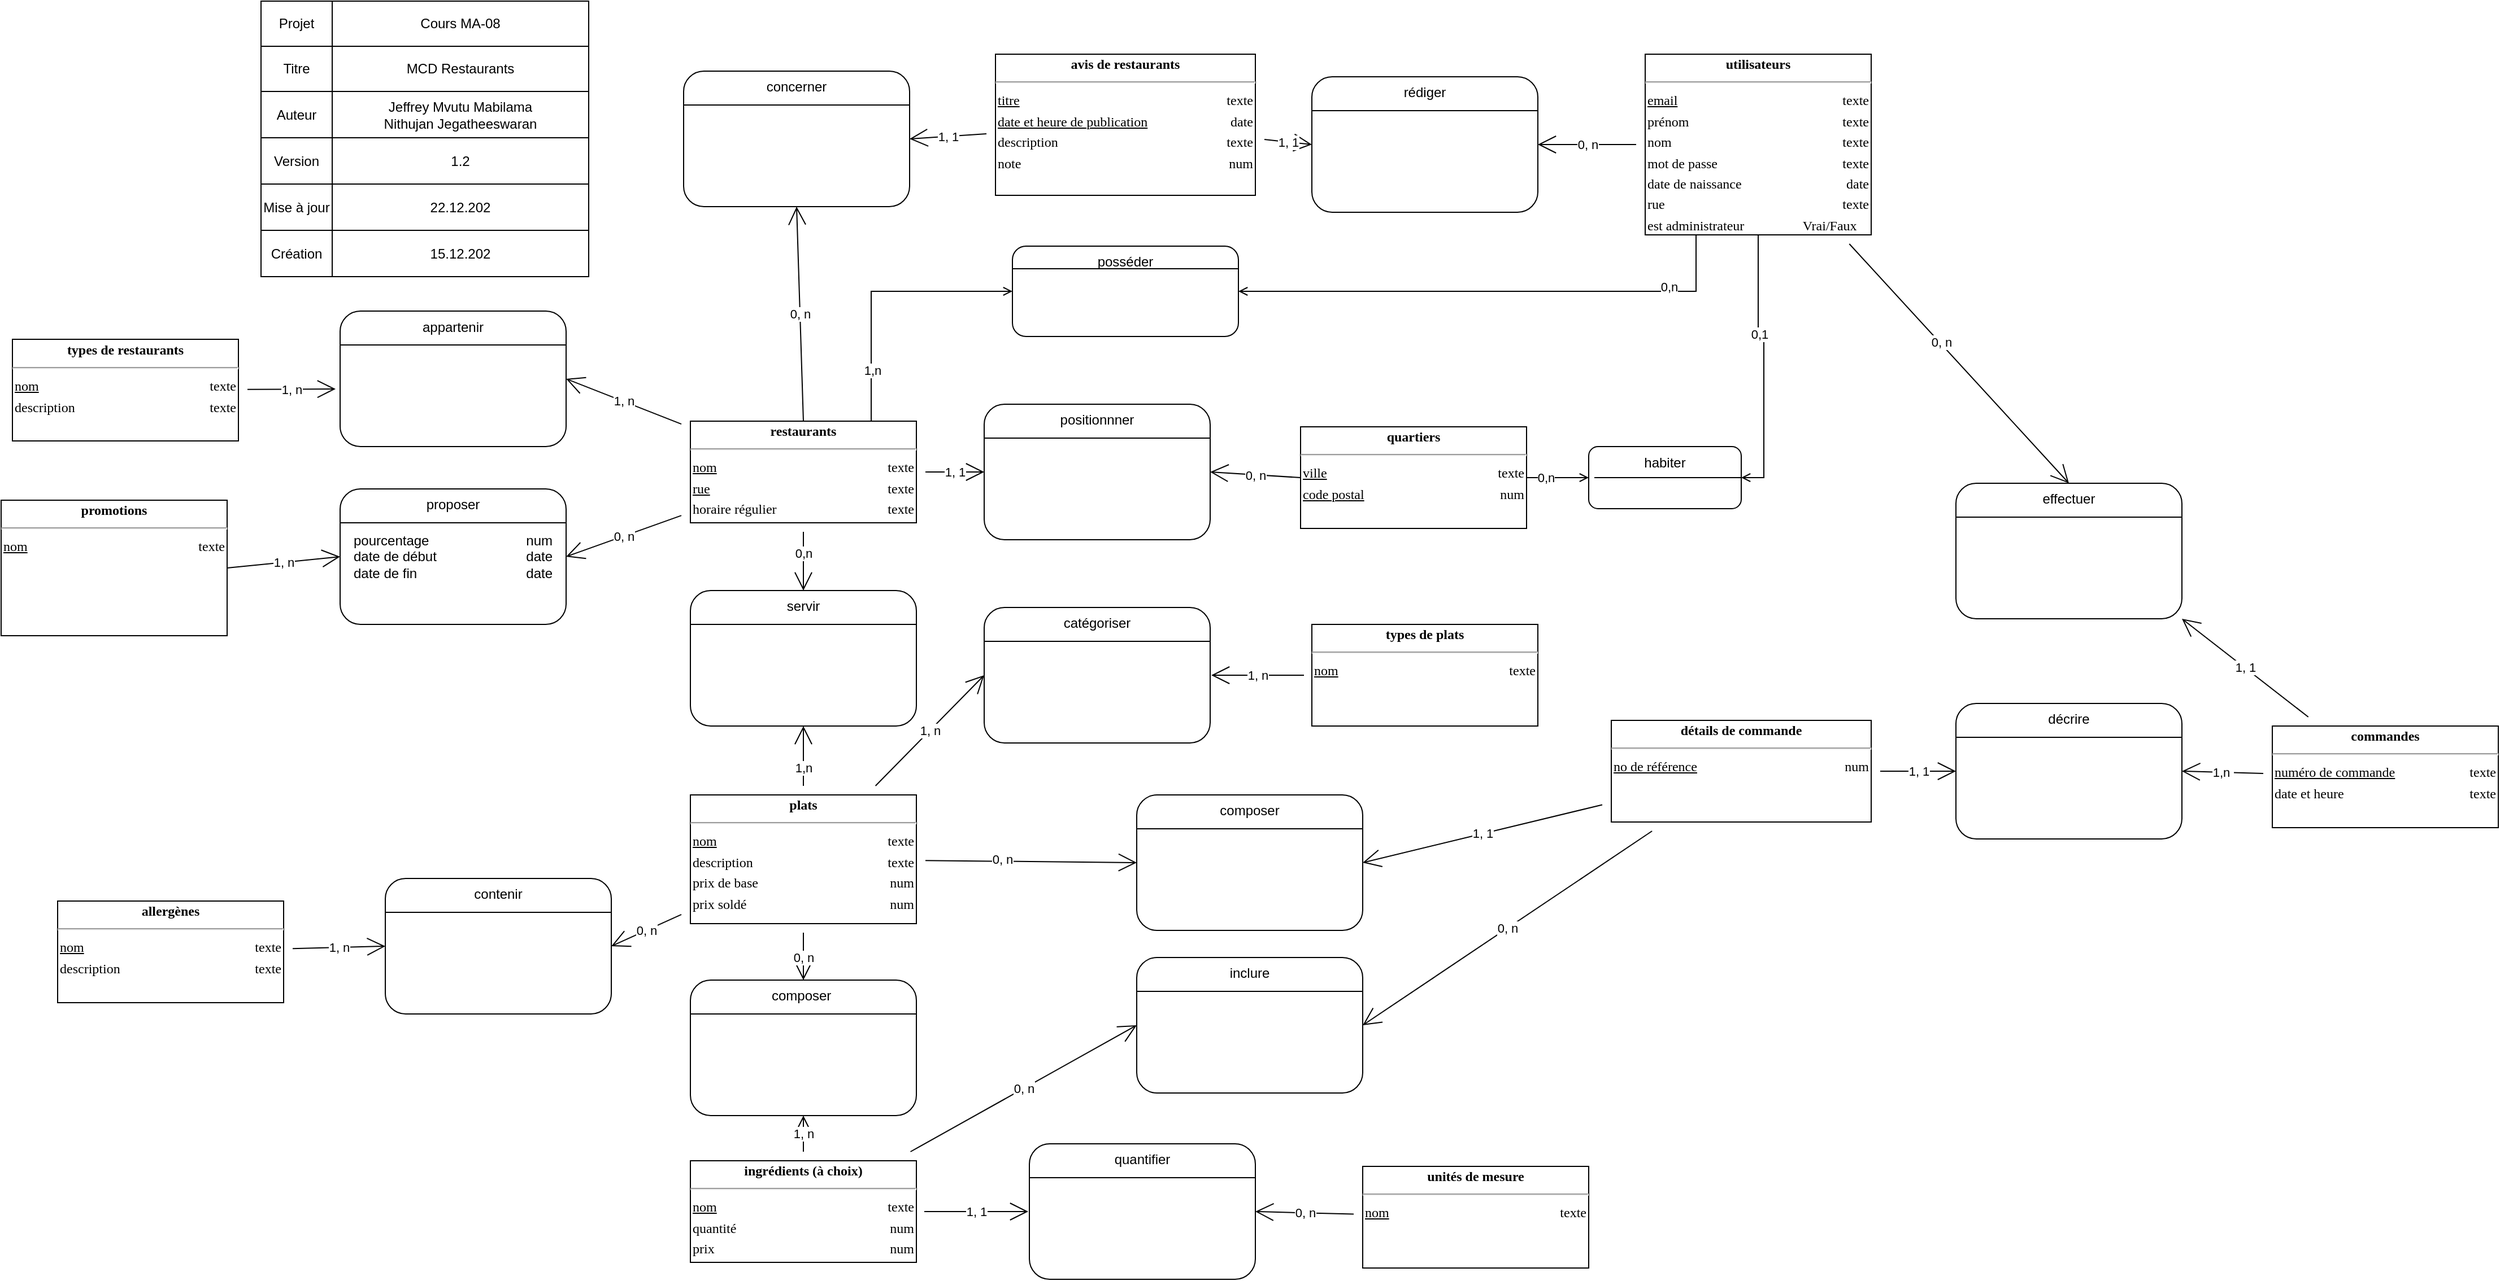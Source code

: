 <mxfile version="15.5.6" type="device"><diagram id="BKrzxhCwknsQoEXtiDFt" name="MCD-Restaurants"><mxGraphModel dx="2142" dy="1483" grid="1" gridSize="10" guides="1" tooltips="1" connect="1" arrows="1" fold="1" page="1" pageScale="1" pageWidth="827" pageHeight="1169" math="0" shadow="0"><root><mxCell id="0"/><mxCell id="1" parent="0"/><mxCell id="3Esl5Ky0FmzdROGgl7pd-1" value="" style="shape=table;html=1;whiteSpace=wrap;startSize=0;container=1;collapsible=0;childLayout=tableLayout;align=right;" parent="1" vertex="1"><mxGeometry x="-60" y="13" width="290" height="244" as="geometry"/></mxCell><mxCell id="3Esl5Ky0FmzdROGgl7pd-2" value="" style="shape=partialRectangle;html=1;whiteSpace=wrap;collapsible=0;dropTarget=0;pointerEvents=0;fillColor=none;top=0;left=0;bottom=0;right=0;points=[[0,0.5],[1,0.5]];portConstraint=eastwest;" parent="3Esl5Ky0FmzdROGgl7pd-1" vertex="1"><mxGeometry width="290" height="40" as="geometry"/></mxCell><mxCell id="3Esl5Ky0FmzdROGgl7pd-3" value="Projet" style="shape=partialRectangle;html=1;whiteSpace=wrap;connectable=0;fillColor=none;top=0;left=0;bottom=0;right=0;overflow=hidden;" parent="3Esl5Ky0FmzdROGgl7pd-2" vertex="1"><mxGeometry width="63" height="40" as="geometry"><mxRectangle width="63" height="40" as="alternateBounds"/></mxGeometry></mxCell><mxCell id="3Esl5Ky0FmzdROGgl7pd-4" value="Cours MA-08" style="shape=partialRectangle;html=1;whiteSpace=wrap;connectable=0;fillColor=none;top=0;left=0;bottom=0;right=0;overflow=hidden;" parent="3Esl5Ky0FmzdROGgl7pd-2" vertex="1"><mxGeometry x="63" width="227" height="40" as="geometry"><mxRectangle width="227" height="40" as="alternateBounds"/></mxGeometry></mxCell><mxCell id="3Esl5Ky0FmzdROGgl7pd-5" style="shape=partialRectangle;html=1;whiteSpace=wrap;collapsible=0;dropTarget=0;pointerEvents=0;fillColor=none;top=0;left=0;bottom=0;right=0;points=[[0,0.5],[1,0.5]];portConstraint=eastwest;" parent="3Esl5Ky0FmzdROGgl7pd-1" vertex="1"><mxGeometry y="40" width="290" height="40" as="geometry"/></mxCell><mxCell id="3Esl5Ky0FmzdROGgl7pd-6" value="Titre" style="shape=partialRectangle;html=1;whiteSpace=wrap;connectable=0;fillColor=none;top=0;left=0;bottom=0;right=0;overflow=hidden;" parent="3Esl5Ky0FmzdROGgl7pd-5" vertex="1"><mxGeometry width="63" height="40" as="geometry"><mxRectangle width="63" height="40" as="alternateBounds"/></mxGeometry></mxCell><mxCell id="3Esl5Ky0FmzdROGgl7pd-7" value="MCD Restaurants" style="shape=partialRectangle;html=1;whiteSpace=wrap;connectable=0;fillColor=none;top=0;left=0;bottom=0;right=0;overflow=hidden;" parent="3Esl5Ky0FmzdROGgl7pd-5" vertex="1"><mxGeometry x="63" width="227" height="40" as="geometry"><mxRectangle width="227" height="40" as="alternateBounds"/></mxGeometry></mxCell><mxCell id="3Esl5Ky0FmzdROGgl7pd-8" value="" style="shape=partialRectangle;html=1;whiteSpace=wrap;collapsible=0;dropTarget=0;pointerEvents=0;fillColor=none;top=0;left=0;bottom=0;right=0;points=[[0,0.5],[1,0.5]];portConstraint=eastwest;" parent="3Esl5Ky0FmzdROGgl7pd-1" vertex="1"><mxGeometry y="80" width="290" height="41" as="geometry"/></mxCell><mxCell id="3Esl5Ky0FmzdROGgl7pd-9" value="Auteur" style="shape=partialRectangle;html=1;whiteSpace=wrap;connectable=0;fillColor=none;top=0;left=0;bottom=0;right=0;overflow=hidden;" parent="3Esl5Ky0FmzdROGgl7pd-8" vertex="1"><mxGeometry width="63" height="41" as="geometry"><mxRectangle width="63" height="41" as="alternateBounds"/></mxGeometry></mxCell><mxCell id="3Esl5Ky0FmzdROGgl7pd-10" value="Jeffrey Mvutu Mabilama&lt;br&gt;Nithujan Jegatheeswaran" style="shape=partialRectangle;html=1;whiteSpace=wrap;connectable=0;fillColor=none;top=0;left=0;bottom=0;right=0;overflow=hidden;" parent="3Esl5Ky0FmzdROGgl7pd-8" vertex="1"><mxGeometry x="63" width="227" height="41" as="geometry"><mxRectangle width="227" height="41" as="alternateBounds"/></mxGeometry></mxCell><mxCell id="3Esl5Ky0FmzdROGgl7pd-11" value="" style="shape=partialRectangle;html=1;whiteSpace=wrap;collapsible=0;dropTarget=0;pointerEvents=0;fillColor=none;top=0;left=0;bottom=0;right=0;points=[[0,0.5],[1,0.5]];portConstraint=eastwest;" parent="3Esl5Ky0FmzdROGgl7pd-1" vertex="1"><mxGeometry y="121" width="290" height="41" as="geometry"/></mxCell><mxCell id="3Esl5Ky0FmzdROGgl7pd-12" value="Version" style="shape=partialRectangle;html=1;whiteSpace=wrap;connectable=0;fillColor=none;top=0;left=0;bottom=0;right=0;overflow=hidden;" parent="3Esl5Ky0FmzdROGgl7pd-11" vertex="1"><mxGeometry width="63" height="41" as="geometry"><mxRectangle width="63" height="41" as="alternateBounds"/></mxGeometry></mxCell><mxCell id="3Esl5Ky0FmzdROGgl7pd-13" value="1.2" style="shape=partialRectangle;html=1;whiteSpace=wrap;connectable=0;fillColor=none;top=0;left=0;bottom=0;right=0;overflow=hidden;" parent="3Esl5Ky0FmzdROGgl7pd-11" vertex="1"><mxGeometry x="63" width="227" height="41" as="geometry"><mxRectangle width="227" height="41" as="alternateBounds"/></mxGeometry></mxCell><mxCell id="wmWTdceMHlnO1b5mxLz2-10" style="shape=partialRectangle;html=1;whiteSpace=wrap;collapsible=0;dropTarget=0;pointerEvents=0;fillColor=none;top=0;left=0;bottom=0;right=0;points=[[0,0.5],[1,0.5]];portConstraint=eastwest;" parent="3Esl5Ky0FmzdROGgl7pd-1" vertex="1"><mxGeometry y="162" width="290" height="41" as="geometry"/></mxCell><mxCell id="wmWTdceMHlnO1b5mxLz2-11" value="Mise à jour" style="shape=partialRectangle;html=1;whiteSpace=wrap;connectable=0;fillColor=none;top=0;left=0;bottom=0;right=0;overflow=hidden;" parent="wmWTdceMHlnO1b5mxLz2-10" vertex="1"><mxGeometry width="63" height="41" as="geometry"><mxRectangle width="63" height="41" as="alternateBounds"/></mxGeometry></mxCell><mxCell id="wmWTdceMHlnO1b5mxLz2-12" value="22.12.202" style="shape=partialRectangle;html=1;whiteSpace=wrap;connectable=0;fillColor=none;top=0;left=0;bottom=0;right=0;overflow=hidden;" parent="wmWTdceMHlnO1b5mxLz2-10" vertex="1"><mxGeometry x="63" width="227" height="41" as="geometry"><mxRectangle width="227" height="41" as="alternateBounds"/></mxGeometry></mxCell><mxCell id="geKD9jgnnaE2pUZguU3G-1" style="shape=partialRectangle;html=1;whiteSpace=wrap;collapsible=0;dropTarget=0;pointerEvents=0;fillColor=none;top=0;left=0;bottom=0;right=0;points=[[0,0.5],[1,0.5]];portConstraint=eastwest;" parent="3Esl5Ky0FmzdROGgl7pd-1" vertex="1"><mxGeometry y="203" width="290" height="41" as="geometry"/></mxCell><mxCell id="geKD9jgnnaE2pUZguU3G-2" value="Création" style="shape=partialRectangle;html=1;whiteSpace=wrap;connectable=0;fillColor=none;top=0;left=0;bottom=0;right=0;overflow=hidden;" parent="geKD9jgnnaE2pUZguU3G-1" vertex="1"><mxGeometry width="63" height="41" as="geometry"><mxRectangle width="63" height="41" as="alternateBounds"/></mxGeometry></mxCell><mxCell id="geKD9jgnnaE2pUZguU3G-3" value="15.12.202" style="shape=partialRectangle;html=1;whiteSpace=wrap;connectable=0;fillColor=none;top=0;left=0;bottom=0;right=0;overflow=hidden;" parent="geKD9jgnnaE2pUZguU3G-1" vertex="1"><mxGeometry x="63" width="227" height="41" as="geometry"><mxRectangle width="227" height="41" as="alternateBounds"/></mxGeometry></mxCell><mxCell id="4QM7cgeymSEqjRxGktAz-28" value="1, 1" style="edgeStyle=none;curved=1;rounded=0;orthogonalLoop=1;jettySize=auto;html=1;entryX=0;entryY=0.5;entryDx=0;entryDy=0;endArrow=open;startSize=14;endSize=14;sourcePerimeterSpacing=8;targetPerimeterSpacing=8;" parent="1" source="3Esl5Ky0FmzdROGgl7pd-14" target="4QM7cgeymSEqjRxGktAz-19" edge="1"><mxGeometry relative="1" as="geometry"/></mxCell><mxCell id="4QM7cgeymSEqjRxGktAz-29" value="0, n" style="edgeStyle=none;curved=1;rounded=0;orthogonalLoop=1;jettySize=auto;html=1;entryX=0.5;entryY=1;entryDx=0;entryDy=0;endArrow=open;startSize=14;endSize=14;sourcePerimeterSpacing=8;targetPerimeterSpacing=8;exitX=0.5;exitY=0;exitDx=0;exitDy=0;" parent="1" source="3Esl5Ky0FmzdROGgl7pd-14" target="XybrfPh_IEqTfUOBSp6q-21" edge="1"><mxGeometry relative="1" as="geometry"><mxPoint x="416.653" y="237" as="sourcePoint"/></mxGeometry></mxCell><mxCell id="4QM7cgeymSEqjRxGktAz-34" value="1, n" style="edgeStyle=none;curved=1;rounded=0;orthogonalLoop=1;jettySize=auto;html=1;entryX=1;entryY=0.5;entryDx=0;entryDy=0;endArrow=open;startSize=14;endSize=14;sourcePerimeterSpacing=8;targetPerimeterSpacing=8;" parent="1" source="3Esl5Ky0FmzdROGgl7pd-14" target="4QM7cgeymSEqjRxGktAz-15" edge="1"><mxGeometry relative="1" as="geometry"/></mxCell><mxCell id="4QM7cgeymSEqjRxGktAz-35" style="edgeStyle=none;curved=1;rounded=0;orthogonalLoop=1;jettySize=auto;html=1;entryX=0.5;entryY=0;entryDx=0;entryDy=0;endArrow=open;startSize=14;endSize=14;sourcePerimeterSpacing=8;targetPerimeterSpacing=8;" parent="1" source="3Esl5Ky0FmzdROGgl7pd-14" target="rxw43PUUK2Rpzdn9cFH3-1" edge="1"><mxGeometry relative="1" as="geometry"/></mxCell><mxCell id="7qh1rK28YlSOI55Mwtbg-13" value="0,n" style="edgeLabel;html=1;align=center;verticalAlign=middle;resizable=0;points=[];" parent="4QM7cgeymSEqjRxGktAz-35" vertex="1" connectable="0"><mxGeometry x="-0.269" relative="1" as="geometry"><mxPoint as="offset"/></mxGeometry></mxCell><mxCell id="nAGXMYJvFA2xRIfld_3D-17" value="0, n" style="edgeStyle=none;curved=1;rounded=0;orthogonalLoop=1;jettySize=auto;html=1;entryX=1;entryY=0.5;entryDx=0;entryDy=0;endArrow=open;startSize=14;endSize=14;sourcePerimeterSpacing=8;targetPerimeterSpacing=8;" parent="1" source="3Esl5Ky0FmzdROGgl7pd-14" target="XybrfPh_IEqTfUOBSp6q-29" edge="1"><mxGeometry relative="1" as="geometry"/></mxCell><mxCell id="wmWTdceMHlnO1b5mxLz2-4" style="edgeStyle=orthogonalEdgeStyle;rounded=0;orthogonalLoop=1;jettySize=auto;html=1;entryX=0;entryY=0.5;entryDx=0;entryDy=0;endArrow=open;endFill=0;" parent="1" source="3Esl5Ky0FmzdROGgl7pd-14" target="wmWTdceMHlnO1b5mxLz2-1" edge="1"><mxGeometry relative="1" as="geometry"><Array as="points"><mxPoint x="480" y="270"/></Array></mxGeometry></mxCell><mxCell id="wmWTdceMHlnO1b5mxLz2-5" value="1,n" style="edgeLabel;html=1;align=center;verticalAlign=middle;resizable=0;points=[];" parent="wmWTdceMHlnO1b5mxLz2-4" vertex="1" connectable="0"><mxGeometry x="-0.625" y="-1" relative="1" as="geometry"><mxPoint as="offset"/></mxGeometry></mxCell><mxCell id="3Esl5Ky0FmzdROGgl7pd-14" value="&lt;div style=&quot;box-sizing: border-box ; width: 100% ; padding: 2px&quot;&gt;&lt;span style=&quot;background-color: rgb(255 , 255 , 255)&quot;&gt;&lt;b&gt;restaurants&lt;/b&gt;&lt;/span&gt;&lt;/div&gt;&lt;hr&gt;&lt;table style=&quot;width: 100% ; font-size: 1em&quot; cellpadding=&quot;2&quot; cellspacing=&quot;0&quot;&gt;&lt;tbody&gt;&lt;tr&gt;&lt;td style=&quot;text-align: left&quot;&gt;&lt;u&gt;nom&lt;/u&gt;&lt;/td&gt;&lt;td style=&quot;text-align: right&quot;&gt;texte&lt;br&gt;&lt;/td&gt;&lt;/tr&gt;&lt;tr&gt;&lt;td style=&quot;text-align: left&quot;&gt;&lt;u&gt;rue&lt;/u&gt;&lt;/td&gt;&lt;td style=&quot;text-align: right&quot;&gt;texte&lt;br&gt;&lt;/td&gt;&lt;/tr&gt;&lt;tr&gt;&lt;td style=&quot;text-align: left&quot;&gt;horaire régulier&lt;/td&gt;&lt;td style=&quot;text-align: right&quot;&gt;texte&lt;/td&gt;&lt;/tr&gt;&lt;/tbody&gt;&lt;/table&gt;" style="verticalAlign=top;align=center;overflow=fill;html=1;rounded=0;shadow=0;comic=0;labelBackgroundColor=none;strokeColor=#000000;strokeWidth=1;fillColor=#ffffff;fontFamily=Verdana;fontSize=12;fontColor=#000000;" parent="1" vertex="1"><mxGeometry x="320" y="385" width="200" height="90" as="geometry"/></mxCell><mxCell id="4QM7cgeymSEqjRxGktAz-38" value="1, n" style="edgeStyle=none;curved=1;rounded=0;orthogonalLoop=1;jettySize=auto;html=1;entryX=0.5;entryY=1;entryDx=0;entryDy=0;endArrow=open;startSize=14;endSize=14;sourcePerimeterSpacing=8;targetPerimeterSpacing=8;" parent="1" source="3Esl5Ky0FmzdROGgl7pd-15" target="XybrfPh_IEqTfUOBSp6q-5" edge="1"><mxGeometry relative="1" as="geometry"/></mxCell><mxCell id="nAGXMYJvFA2xRIfld_3D-10" value="1, 1" style="edgeStyle=none;curved=1;rounded=0;orthogonalLoop=1;jettySize=auto;html=1;entryX=0;entryY=0.5;entryDx=0;entryDy=0;endArrow=open;startSize=14;endSize=14;sourcePerimeterSpacing=8;targetPerimeterSpacing=8;" parent="1" edge="1"><mxGeometry relative="1" as="geometry"><mxPoint x="527" y="1085" as="sourcePoint"/><mxPoint x="619" y="1085" as="targetPoint"/></mxGeometry></mxCell><mxCell id="nAGXMYJvFA2xRIfld_3D-24" value="0, n" style="edgeStyle=none;curved=1;rounded=0;orthogonalLoop=1;jettySize=auto;html=1;entryX=0;entryY=0.5;entryDx=0;entryDy=0;endArrow=open;startSize=14;endSize=14;sourcePerimeterSpacing=8;targetPerimeterSpacing=8;" parent="1" source="3Esl5Ky0FmzdROGgl7pd-15" target="nAGXMYJvFA2xRIfld_3D-20" edge="1"><mxGeometry relative="1" as="geometry"/></mxCell><mxCell id="3Esl5Ky0FmzdROGgl7pd-15" value="&lt;div style=&quot;box-sizing: border-box ; width: 100% ; padding: 2px&quot;&gt;&lt;span style=&quot;background-color: rgb(255 , 255 , 255)&quot;&gt;&lt;b&gt;ingrédients (à choix)&lt;/b&gt;&lt;/span&gt;&lt;/div&gt;&lt;hr&gt;&lt;table style=&quot;width: 100% ; font-size: 1em&quot; cellpadding=&quot;2&quot; cellspacing=&quot;0&quot;&gt;&lt;tbody&gt;&lt;tr&gt;&lt;td style=&quot;text-align: left&quot;&gt;&lt;u&gt;nom&lt;/u&gt;&lt;/td&gt;&lt;td style=&quot;text-align: right&quot;&gt;texte&lt;br&gt;&lt;/td&gt;&lt;/tr&gt;&lt;tr&gt;&lt;td style=&quot;text-align: left&quot;&gt;quantité&lt;br&gt;&lt;/td&gt;&lt;td style=&quot;text-align: right&quot;&gt;num&lt;/td&gt;&lt;/tr&gt;&lt;tr&gt;&lt;td style=&quot;text-align: left&quot;&gt;prix&lt;/td&gt;&lt;td style=&quot;text-align: right&quot;&gt;num&lt;/td&gt;&lt;/tr&gt;&lt;/tbody&gt;&lt;/table&gt;" style="verticalAlign=top;align=center;overflow=fill;html=1;rounded=0;shadow=0;comic=0;labelBackgroundColor=none;strokeColor=#000000;strokeWidth=1;fillColor=#ffffff;fontFamily=Verdana;fontSize=12;fontColor=#000000;" parent="1" vertex="1"><mxGeometry x="320" y="1040" width="200" height="90" as="geometry"/></mxCell><mxCell id="4QM7cgeymSEqjRxGktAz-36" style="edgeStyle=none;curved=1;rounded=0;orthogonalLoop=1;jettySize=auto;html=1;entryX=0.5;entryY=1;entryDx=0;entryDy=0;endArrow=open;startSize=14;endSize=14;sourcePerimeterSpacing=8;targetPerimeterSpacing=8;" parent="1" source="3Esl5Ky0FmzdROGgl7pd-16" target="rxw43PUUK2Rpzdn9cFH3-1" edge="1"><mxGeometry relative="1" as="geometry"/></mxCell><mxCell id="7qh1rK28YlSOI55Mwtbg-14" value="1,n" style="edgeLabel;html=1;align=center;verticalAlign=middle;resizable=0;points=[];" parent="4QM7cgeymSEqjRxGktAz-36" vertex="1" connectable="0"><mxGeometry x="-0.387" relative="1" as="geometry"><mxPoint as="offset"/></mxGeometry></mxCell><mxCell id="4QM7cgeymSEqjRxGktAz-37" value="0, n" style="edgeStyle=none;curved=1;rounded=0;orthogonalLoop=1;jettySize=auto;html=1;entryX=0.5;entryY=0;entryDx=0;entryDy=0;endArrow=open;startSize=14;endSize=14;sourcePerimeterSpacing=8;targetPerimeterSpacing=8;" parent="1" source="3Esl5Ky0FmzdROGgl7pd-16" target="XybrfPh_IEqTfUOBSp6q-5" edge="1"><mxGeometry x="0.048" relative="1" as="geometry"><mxPoint as="offset"/></mxGeometry></mxCell><mxCell id="4QM7cgeymSEqjRxGktAz-39" value="1, n" style="edgeStyle=none;curved=1;rounded=0;orthogonalLoop=1;jettySize=auto;html=1;entryX=0;entryY=0.5;entryDx=0;entryDy=0;endArrow=open;startSize=14;endSize=14;sourcePerimeterSpacing=8;targetPerimeterSpacing=8;" parent="1" source="3Esl5Ky0FmzdROGgl7pd-16" target="4QM7cgeymSEqjRxGktAz-23" edge="1"><mxGeometry relative="1" as="geometry"/></mxCell><mxCell id="nAGXMYJvFA2xRIfld_3D-7" value="0, n" style="edgeStyle=none;curved=1;rounded=0;orthogonalLoop=1;jettySize=auto;html=1;entryX=1;entryY=0.5;entryDx=0;entryDy=0;endArrow=open;startSize=14;endSize=14;sourcePerimeterSpacing=8;targetPerimeterSpacing=8;" parent="1" source="3Esl5Ky0FmzdROGgl7pd-16" target="XybrfPh_IEqTfUOBSp6q-13" edge="1"><mxGeometry relative="1" as="geometry"/></mxCell><mxCell id="nAGXMYJvFA2xRIfld_3D-12" style="edgeStyle=none;curved=1;rounded=0;orthogonalLoop=1;jettySize=auto;html=1;entryX=0;entryY=0.5;entryDx=0;entryDy=0;endArrow=open;startSize=14;endSize=14;sourcePerimeterSpacing=8;targetPerimeterSpacing=8;" parent="1" source="3Esl5Ky0FmzdROGgl7pd-16" target="XybrfPh_IEqTfUOBSp6q-9" edge="1"><mxGeometry relative="1" as="geometry"/></mxCell><mxCell id="nAGXMYJvFA2xRIfld_3D-28" value="0, n" style="edgeLabel;html=1;align=center;verticalAlign=middle;resizable=0;points=[];" parent="nAGXMYJvFA2xRIfld_3D-12" vertex="1" connectable="0"><mxGeometry x="-0.32" y="-4" relative="1" as="geometry"><mxPoint x="4" y="-6" as="offset"/></mxGeometry></mxCell><mxCell id="3Esl5Ky0FmzdROGgl7pd-16" value="&lt;div style=&quot;box-sizing: border-box ; width: 100% ; padding: 2px&quot;&gt;&lt;span style=&quot;background-color: rgb(255 , 255 , 255)&quot;&gt;&lt;b&gt;plats&lt;/b&gt;&lt;/span&gt;&lt;/div&gt;&lt;hr&gt;&lt;table style=&quot;width: 100% ; font-size: 1em&quot; cellpadding=&quot;2&quot; cellspacing=&quot;0&quot;&gt;&lt;tbody&gt;&lt;tr&gt;&lt;td style=&quot;text-align: left&quot;&gt;&lt;u&gt;nom&lt;/u&gt;&lt;/td&gt;&lt;td style=&quot;text-align: right&quot;&gt;texte&lt;br&gt;&lt;/td&gt;&lt;/tr&gt;&lt;tr&gt;&lt;td style=&quot;text-align: left&quot;&gt;description&lt;br&gt;&lt;/td&gt;&lt;td style=&quot;text-align: right&quot;&gt;texte&lt;br&gt;&lt;/td&gt;&lt;/tr&gt;&lt;tr&gt;&lt;td style=&quot;text-align: left&quot;&gt;prix de base&lt;/td&gt;&lt;td style=&quot;text-align: right&quot;&gt;num&lt;br&gt;&lt;/td&gt;&lt;/tr&gt;&lt;tr&gt;&lt;td style=&quot;text-align: left&quot;&gt;prix soldé&lt;/td&gt;&lt;td style=&quot;text-align: right&quot;&gt;num&lt;/td&gt;&lt;/tr&gt;&lt;tr&gt;&lt;td style=&quot;text-align: left&quot;&gt;&lt;br&gt;&lt;/td&gt;&lt;td&gt;&lt;br&gt;&lt;/td&gt;&lt;/tr&gt;&lt;/tbody&gt;&lt;/table&gt;" style="verticalAlign=top;align=center;overflow=fill;html=1;rounded=0;shadow=0;comic=0;labelBackgroundColor=none;strokeColor=#000000;strokeWidth=1;fillColor=#ffffff;fontFamily=Verdana;fontSize=12;fontColor=#000000;" parent="1" vertex="1"><mxGeometry x="320" y="716" width="200" height="114" as="geometry"/></mxCell><mxCell id="nAGXMYJvFA2xRIfld_3D-8" value="1, n" style="edgeStyle=none;curved=1;rounded=0;orthogonalLoop=1;jettySize=auto;html=1;entryX=0;entryY=0.5;entryDx=0;entryDy=0;endArrow=open;startSize=14;endSize=14;sourcePerimeterSpacing=8;targetPerimeterSpacing=8;" parent="1" source="3Esl5Ky0FmzdROGgl7pd-17" target="XybrfPh_IEqTfUOBSp6q-13" edge="1"><mxGeometry relative="1" as="geometry"/></mxCell><mxCell id="3Esl5Ky0FmzdROGgl7pd-17" value="&lt;div style=&quot;box-sizing: border-box ; width: 100% ; padding: 2px&quot;&gt;&lt;span style=&quot;background-color: rgb(255 , 255 , 255)&quot;&gt;&lt;b&gt;allergènes&lt;/b&gt;&lt;/span&gt;&lt;/div&gt;&lt;hr&gt;&lt;table style=&quot;width: 100% ; font-size: 1em&quot; cellpadding=&quot;2&quot; cellspacing=&quot;0&quot;&gt;&lt;tbody&gt;&lt;tr&gt;&lt;td style=&quot;text-align: left&quot;&gt;&lt;u&gt;nom&lt;/u&gt;&lt;/td&gt;&lt;td style=&quot;text-align: right&quot;&gt;texte&lt;br&gt;&lt;/td&gt;&lt;/tr&gt;&lt;tr&gt;&lt;td style=&quot;text-align: left&quot;&gt;description&lt;/td&gt;&lt;td style=&quot;text-align: right&quot;&gt;texte&lt;br&gt;&lt;/td&gt;&lt;/tr&gt;&lt;tr&gt;&lt;td style=&quot;text-align: left&quot;&gt;&lt;br&gt;&lt;/td&gt;&lt;td style=&quot;text-align: right&quot;&gt;&lt;br&gt;&lt;/td&gt;&lt;/tr&gt;&lt;/tbody&gt;&lt;/table&gt;" style="verticalAlign=top;align=center;overflow=fill;html=1;rounded=0;shadow=0;comic=0;labelBackgroundColor=none;strokeColor=#000000;strokeWidth=1;fillColor=#ffffff;fontFamily=Verdana;fontSize=12;fontColor=#000000;" parent="1" vertex="1"><mxGeometry x="-240" y="810" width="200" height="90" as="geometry"/></mxCell><mxCell id="4QM7cgeymSEqjRxGktAz-30" value="1, 1" style="edgeStyle=none;curved=1;rounded=0;orthogonalLoop=1;jettySize=auto;html=1;entryX=1;entryY=0.5;entryDx=0;entryDy=0;endArrow=open;startSize=14;endSize=14;sourcePerimeterSpacing=8;targetPerimeterSpacing=8;" parent="1" source="3Esl5Ky0FmzdROGgl7pd-18" target="XybrfPh_IEqTfUOBSp6q-21" edge="1"><mxGeometry relative="1" as="geometry"/></mxCell><mxCell id="4QM7cgeymSEqjRxGktAz-32" value="1, 1" style="edgeStyle=none;curved=1;rounded=0;orthogonalLoop=1;jettySize=auto;html=1;entryX=0;entryY=0.5;entryDx=0;entryDy=0;endArrow=open;startSize=14;endSize=14;sourcePerimeterSpacing=8;targetPerimeterSpacing=8;" parent="1" source="3Esl5Ky0FmzdROGgl7pd-18" target="XybrfPh_IEqTfUOBSp6q-1" edge="1"><mxGeometry relative="1" as="geometry"/></mxCell><mxCell id="3Esl5Ky0FmzdROGgl7pd-18" value="&lt;div style=&quot;box-sizing: border-box ; width: 100% ; padding: 2px&quot;&gt;&lt;span style=&quot;background-color: rgb(255 , 255 , 255)&quot;&gt;&lt;b&gt;avis de restaurants&lt;/b&gt;&lt;/span&gt;&lt;/div&gt;&lt;hr&gt;&lt;table style=&quot;width: 100% ; font-size: 1em&quot; cellpadding=&quot;2&quot; cellspacing=&quot;0&quot;&gt;&lt;tbody&gt;&lt;tr&gt;&lt;td style=&quot;text-align: left&quot;&gt;&lt;u&gt;titre&lt;/u&gt;&lt;/td&gt;&lt;td style=&quot;text-align: right&quot;&gt;texte&lt;br&gt;&lt;/td&gt;&lt;/tr&gt;&lt;tr&gt;&lt;td style=&quot;text-align: left&quot;&gt;&lt;u&gt;date et heure de publication&lt;/u&gt;&lt;/td&gt;&lt;td style=&quot;text-align: right&quot;&gt;date&lt;br&gt;&lt;/td&gt;&lt;/tr&gt;&lt;tr&gt;&lt;td style=&quot;text-align: left&quot;&gt;description&lt;/td&gt;&lt;td style=&quot;text-align: right&quot;&gt;texte&lt;/td&gt;&lt;/tr&gt;&lt;tr&gt;&lt;td style=&quot;text-align: left&quot;&gt;note&lt;/td&gt;&lt;td style=&quot;text-align: right&quot;&gt;num&lt;/td&gt;&lt;/tr&gt;&lt;/tbody&gt;&lt;/table&gt;" style="verticalAlign=top;align=center;overflow=fill;html=1;rounded=0;shadow=0;comic=0;labelBackgroundColor=none;strokeColor=#000000;strokeWidth=1;fillColor=#ffffff;fontFamily=Verdana;fontSize=12;fontColor=#000000;" parent="1" vertex="1"><mxGeometry x="590" y="60" width="230" height="125" as="geometry"/></mxCell><mxCell id="4QM7cgeymSEqjRxGktAz-27" value="0, n" style="edgeStyle=none;curved=1;rounded=0;orthogonalLoop=1;jettySize=auto;html=1;exitX=0;exitY=0.5;exitDx=0;exitDy=0;endArrow=open;startSize=14;endSize=14;sourcePerimeterSpacing=8;targetPerimeterSpacing=8;entryX=1;entryY=0.5;entryDx=0;entryDy=0;" parent="1" source="3Esl5Ky0FmzdROGgl7pd-19" target="4QM7cgeymSEqjRxGktAz-19" edge="1"><mxGeometry relative="1" as="geometry"/></mxCell><mxCell id="7qh1rK28YlSOI55Mwtbg-9" style="edgeStyle=orthogonalEdgeStyle;rounded=0;orthogonalLoop=1;jettySize=auto;html=1;exitX=1;exitY=0.5;exitDx=0;exitDy=0;entryX=0;entryY=0.5;entryDx=0;entryDy=0;endArrow=open;endFill=0;" parent="1" source="3Esl5Ky0FmzdROGgl7pd-19" target="7qh1rK28YlSOI55Mwtbg-7" edge="1"><mxGeometry relative="1" as="geometry"/></mxCell><mxCell id="7qh1rK28YlSOI55Mwtbg-11" value="0,n" style="edgeLabel;html=1;align=center;verticalAlign=middle;resizable=0;points=[];" parent="7qh1rK28YlSOI55Mwtbg-9" vertex="1" connectable="0"><mxGeometry x="-0.386" relative="1" as="geometry"><mxPoint as="offset"/></mxGeometry></mxCell><mxCell id="3Esl5Ky0FmzdROGgl7pd-19" value="&lt;div style=&quot;box-sizing: border-box ; width: 100% ; padding: 2px&quot;&gt;&lt;span style=&quot;background-color: rgb(255 , 255 , 255)&quot;&gt;&lt;b&gt;quartiers&lt;/b&gt;&lt;/span&gt;&lt;/div&gt;&lt;hr&gt;&lt;table style=&quot;width: 100% ; font-size: 1em&quot; cellpadding=&quot;2&quot; cellspacing=&quot;0&quot;&gt;&lt;tbody&gt;&lt;tr&gt;&lt;td style=&quot;text-align: left&quot;&gt;&lt;u&gt;ville&lt;/u&gt;&lt;/td&gt;&lt;td style=&quot;text-align: right&quot;&gt;texte&lt;br&gt;&lt;/td&gt;&lt;/tr&gt;&lt;tr&gt;&lt;td style=&quot;text-align: left&quot;&gt;&lt;u&gt;code postal&lt;/u&gt;&lt;/td&gt;&lt;td style=&quot;text-align: right&quot;&gt;num&lt;br&gt;&lt;/td&gt;&lt;/tr&gt;&lt;tr&gt;&lt;td style=&quot;text-align: left&quot;&gt;&lt;br&gt;&lt;/td&gt;&lt;td style=&quot;text-align: right&quot;&gt;&lt;br&gt;&lt;/td&gt;&lt;/tr&gt;&lt;/tbody&gt;&lt;/table&gt;" style="verticalAlign=top;align=center;overflow=fill;html=1;rounded=0;shadow=0;comic=0;labelBackgroundColor=none;strokeColor=#000000;strokeWidth=1;fillColor=#ffffff;fontFamily=Verdana;fontSize=12;fontColor=#000000;" parent="1" vertex="1"><mxGeometry x="860" y="390" width="200" height="90" as="geometry"/></mxCell><mxCell id="nAGXMYJvFA2xRIfld_3D-3" value="1,n&amp;nbsp;" style="edgeStyle=none;curved=1;rounded=0;orthogonalLoop=1;jettySize=auto;html=1;entryX=1;entryY=0.5;entryDx=0;entryDy=0;endArrow=open;startSize=14;endSize=14;sourcePerimeterSpacing=8;targetPerimeterSpacing=8;" parent="1" source="3Esl5Ky0FmzdROGgl7pd-20" target="4QM7cgeymSEqjRxGktAz-1" edge="1"><mxGeometry relative="1" as="geometry"/></mxCell><mxCell id="nAGXMYJvFA2xRIfld_3D-15" value="1, 1" style="edgeStyle=none;curved=1;rounded=0;orthogonalLoop=1;jettySize=auto;html=1;entryX=1;entryY=1;entryDx=0;entryDy=0;endArrow=open;startSize=14;endSize=14;sourcePerimeterSpacing=8;targetPerimeterSpacing=8;" parent="1" source="3Esl5Ky0FmzdROGgl7pd-20" target="XybrfPh_IEqTfUOBSp6q-17" edge="1"><mxGeometry relative="1" as="geometry"/></mxCell><mxCell id="3Esl5Ky0FmzdROGgl7pd-20" value="&lt;div style=&quot;box-sizing: border-box ; width: 100% ; padding: 2px&quot;&gt;&lt;span style=&quot;background-color: rgb(255 , 255 , 255)&quot;&gt;&lt;b&gt;commandes&lt;/b&gt;&lt;/span&gt;&lt;/div&gt;&lt;hr&gt;&lt;table style=&quot;width: 100% ; font-size: 1em&quot; cellpadding=&quot;2&quot; cellspacing=&quot;0&quot;&gt;&lt;tbody&gt;&lt;tr&gt;&lt;td style=&quot;text-align: left&quot;&gt;&lt;u&gt;numéro de commande&lt;/u&gt;&lt;/td&gt;&lt;td style=&quot;text-align: right&quot;&gt;texte&lt;br&gt;&lt;/td&gt;&lt;/tr&gt;&lt;tr&gt;&lt;td style=&quot;text-align: left&quot;&gt;date et heure&lt;/td&gt;&lt;td style=&quot;text-align: right&quot;&gt;texte&lt;br&gt;&lt;/td&gt;&lt;/tr&gt;&lt;tr&gt;&lt;td style=&quot;text-align: left&quot;&gt;&lt;br&gt;&lt;/td&gt;&lt;td style=&quot;text-align: right&quot;&gt;&lt;br&gt;&lt;/td&gt;&lt;/tr&gt;&lt;/tbody&gt;&lt;/table&gt;" style="verticalAlign=top;align=center;overflow=fill;html=1;rounded=0;shadow=0;comic=0;labelBackgroundColor=none;strokeColor=#000000;strokeWidth=1;fillColor=#ffffff;fontFamily=Verdana;fontSize=12;fontColor=#000000;" parent="1" vertex="1"><mxGeometry x="1720" y="655" width="200" height="90" as="geometry"/></mxCell><mxCell id="4QM7cgeymSEqjRxGktAz-31" value="0, n" style="edgeStyle=none;curved=1;rounded=0;orthogonalLoop=1;jettySize=auto;html=1;entryX=1;entryY=0.5;entryDx=0;entryDy=0;endArrow=open;startSize=14;endSize=14;sourcePerimeterSpacing=8;targetPerimeterSpacing=8;" parent="1" source="3Esl5Ky0FmzdROGgl7pd-23" target="XybrfPh_IEqTfUOBSp6q-1" edge="1"><mxGeometry relative="1" as="geometry"/></mxCell><mxCell id="nAGXMYJvFA2xRIfld_3D-14" style="edgeStyle=none;curved=1;rounded=0;orthogonalLoop=1;jettySize=auto;html=1;entryX=0.5;entryY=0;entryDx=0;entryDy=0;endArrow=open;startSize=14;endSize=14;sourcePerimeterSpacing=8;targetPerimeterSpacing=8;" parent="1" source="3Esl5Ky0FmzdROGgl7pd-23" target="XybrfPh_IEqTfUOBSp6q-17" edge="1"><mxGeometry relative="1" as="geometry"/></mxCell><mxCell id="nAGXMYJvFA2xRIfld_3D-16" value="0, n" style="edgeLabel;html=1;align=center;verticalAlign=middle;resizable=0;points=[];" parent="nAGXMYJvFA2xRIfld_3D-14" vertex="1" connectable="0"><mxGeometry x="-0.18" relative="1" as="geometry"><mxPoint x="1" as="offset"/></mxGeometry></mxCell><mxCell id="wmWTdceMHlnO1b5mxLz2-3" style="edgeStyle=orthogonalEdgeStyle;rounded=0;orthogonalLoop=1;jettySize=auto;html=1;entryX=1;entryY=0.5;entryDx=0;entryDy=0;endArrow=open;endFill=0;" parent="1" source="3Esl5Ky0FmzdROGgl7pd-23" target="wmWTdceMHlnO1b5mxLz2-1" edge="1"><mxGeometry relative="1" as="geometry"><Array as="points"><mxPoint x="1210" y="270"/></Array></mxGeometry></mxCell><mxCell id="wmWTdceMHlnO1b5mxLz2-6" value="0,n" style="edgeLabel;html=1;align=center;verticalAlign=middle;resizable=0;points=[];" parent="wmWTdceMHlnO1b5mxLz2-3" vertex="1" connectable="0"><mxGeometry x="-0.675" y="-4" relative="1" as="geometry"><mxPoint as="offset"/></mxGeometry></mxCell><mxCell id="3Esl5Ky0FmzdROGgl7pd-23" value="&lt;div style=&quot;box-sizing: border-box ; width: 100% ; padding: 2px&quot;&gt;&lt;span style=&quot;background-color: rgb(255 , 255 , 255)&quot;&gt;&lt;b&gt;utilisateurs&lt;/b&gt;&lt;/span&gt;&lt;/div&gt;&lt;hr&gt;&lt;table style=&quot;width: 100% ; font-size: 1em&quot; cellpadding=&quot;2&quot; cellspacing=&quot;0&quot;&gt;&lt;tbody&gt;&lt;tr&gt;&lt;td style=&quot;text-align: left&quot;&gt;&lt;u&gt;email&lt;/u&gt;&lt;/td&gt;&lt;td style=&quot;text-align: right&quot;&gt;texte&lt;/td&gt;&lt;/tr&gt;&lt;tr&gt;&lt;td style=&quot;text-align: left&quot;&gt;prénom&lt;/td&gt;&lt;td style=&quot;text-align: right&quot;&gt;texte&lt;br&gt;&lt;/td&gt;&lt;/tr&gt;&lt;tr&gt;&lt;td style=&quot;text-align: left&quot;&gt;nom&lt;br&gt;&lt;/td&gt;&lt;td style=&quot;text-align: right&quot;&gt;texte&lt;br&gt;&lt;/td&gt;&lt;/tr&gt;&lt;tr&gt;&lt;td style=&quot;text-align: left&quot;&gt;mot de passe&lt;/td&gt;&lt;td style=&quot;text-align: right&quot;&gt;texte&lt;/td&gt;&lt;/tr&gt;&lt;tr&gt;&lt;td style=&quot;text-align: left&quot;&gt;date de naissance&lt;/td&gt;&lt;td style=&quot;text-align: right&quot;&gt;date&lt;/td&gt;&lt;/tr&gt;&lt;tr&gt;&lt;td style=&quot;text-align: left&quot;&gt;rue&lt;/td&gt;&lt;td style=&quot;text-align: right&quot;&gt;texte&lt;/td&gt;&lt;/tr&gt;&lt;tr&gt;&lt;td style=&quot;text-align: left&quot;&gt;est administrateur&lt;/td&gt;&lt;td&gt;Vrai/Faux&lt;/td&gt;&lt;/tr&gt;&lt;/tbody&gt;&lt;/table&gt;" style="verticalAlign=top;align=center;overflow=fill;html=1;rounded=0;shadow=0;comic=0;labelBackgroundColor=none;strokeColor=#000000;strokeWidth=1;fillColor=#ffffff;fontFamily=Verdana;fontSize=12;fontColor=#000000;" parent="1" vertex="1"><mxGeometry x="1165" y="60" width="200" height="160" as="geometry"/></mxCell><mxCell id="4QM7cgeymSEqjRxGktAz-33" value="1, n" style="edgeStyle=none;curved=1;rounded=0;orthogonalLoop=1;jettySize=auto;html=1;entryX=-0.02;entryY=0.575;entryDx=0;entryDy=0;endArrow=open;startSize=14;endSize=14;sourcePerimeterSpacing=8;targetPerimeterSpacing=8;entryPerimeter=0;" parent="1" source="3Esl5Ky0FmzdROGgl7pd-26" target="4QM7cgeymSEqjRxGktAz-15" edge="1"><mxGeometry relative="1" as="geometry"/></mxCell><mxCell id="3Esl5Ky0FmzdROGgl7pd-26" value="&lt;div style=&quot;box-sizing: border-box ; width: 100% ; padding: 2px&quot;&gt;&lt;span style=&quot;background-color: rgb(255 , 255 , 255)&quot;&gt;&lt;b&gt;types de restaurants&lt;/b&gt;&lt;/span&gt;&lt;/div&gt;&lt;hr&gt;&lt;table style=&quot;width: 100% ; font-size: 1em&quot; cellpadding=&quot;2&quot; cellspacing=&quot;0&quot;&gt;&lt;tbody&gt;&lt;tr&gt;&lt;td style=&quot;text-align: left&quot;&gt;&lt;u&gt;nom&lt;/u&gt;&lt;/td&gt;&lt;td style=&quot;text-align: right&quot;&gt;texte&lt;br&gt;&lt;/td&gt;&lt;/tr&gt;&lt;tr&gt;&lt;td style=&quot;text-align: left&quot;&gt;description&lt;/td&gt;&lt;td style=&quot;text-align: right&quot;&gt;texte&lt;br&gt;&lt;/td&gt;&lt;/tr&gt;&lt;/tbody&gt;&lt;/table&gt;" style="verticalAlign=top;align=center;overflow=fill;html=1;rounded=0;shadow=0;comic=0;labelBackgroundColor=none;strokeColor=#000000;strokeWidth=1;fillColor=#ffffff;fontFamily=Verdana;fontSize=12;fontColor=#000000;" parent="1" vertex="1"><mxGeometry x="-280" y="312.5" width="200" height="90" as="geometry"/></mxCell><mxCell id="4QM7cgeymSEqjRxGktAz-40" value="1, n" style="edgeStyle=none;curved=1;rounded=0;orthogonalLoop=1;jettySize=auto;html=1;entryX=1;entryY=0.5;entryDx=0;entryDy=0;endArrow=open;startSize=14;endSize=14;sourcePerimeterSpacing=8;targetPerimeterSpacing=8;" parent="1" edge="1"><mxGeometry relative="1" as="geometry"><mxPoint x="863" y="610.0" as="sourcePoint"/><mxPoint x="781" y="610.0" as="targetPoint"/></mxGeometry></mxCell><mxCell id="3Esl5Ky0FmzdROGgl7pd-27" value="&lt;div style=&quot;box-sizing: border-box ; width: 100% ; padding: 2px&quot;&gt;&lt;span style=&quot;background-color: rgb(255 , 255 , 255)&quot;&gt;&lt;b&gt;types de plats&lt;/b&gt;&lt;/span&gt;&lt;/div&gt;&lt;hr&gt;&lt;table style=&quot;width: 100% ; font-size: 1em&quot; cellpadding=&quot;2&quot; cellspacing=&quot;0&quot;&gt;&lt;tbody&gt;&lt;tr&gt;&lt;td style=&quot;text-align: left&quot;&gt;&lt;u&gt;nom&lt;/u&gt;&lt;/td&gt;&lt;td style=&quot;text-align: right&quot;&gt;texte&lt;br&gt;&lt;/td&gt;&lt;/tr&gt;&lt;tr&gt;&lt;td style=&quot;text-align: left&quot;&gt;&lt;br&gt;&lt;/td&gt;&lt;td style=&quot;text-align: right&quot;&gt;&lt;br&gt;&lt;/td&gt;&lt;/tr&gt;&lt;tr&gt;&lt;td style=&quot;text-align: left&quot;&gt;&lt;br&gt;&lt;/td&gt;&lt;td style=&quot;text-align: right&quot;&gt;&lt;br&gt;&lt;/td&gt;&lt;/tr&gt;&lt;/tbody&gt;&lt;/table&gt;" style="verticalAlign=top;align=center;overflow=fill;html=1;rounded=0;shadow=0;comic=0;labelBackgroundColor=none;strokeColor=#000000;strokeWidth=1;fillColor=#ffffff;fontFamily=Verdana;fontSize=12;fontColor=#000000;" parent="1" vertex="1"><mxGeometry x="870" y="565" width="200" height="90" as="geometry"/></mxCell><mxCell id="nAGXMYJvFA2xRIfld_3D-5" value="1, n" style="edgeStyle=none;curved=1;rounded=0;orthogonalLoop=1;jettySize=auto;html=1;entryX=0;entryY=0.5;entryDx=0;entryDy=0;endArrow=open;startSize=14;endSize=14;sourcePerimeterSpacing=8;targetPerimeterSpacing=8;exitX=1;exitY=0.5;exitDx=0;exitDy=0;" parent="1" source="3Esl5Ky0FmzdROGgl7pd-29" target="XybrfPh_IEqTfUOBSp6q-29" edge="1"><mxGeometry relative="1" as="geometry"><mxPoint x="-39.333" y="542" as="sourcePoint"/></mxGeometry></mxCell><mxCell id="3Esl5Ky0FmzdROGgl7pd-29" value="&lt;div style=&quot;box-sizing: border-box ; width: 100% ; padding: 2px&quot;&gt;&lt;span style=&quot;background-color: rgb(255 , 255 , 255)&quot;&gt;&lt;b&gt;promotions&lt;/b&gt;&lt;/span&gt;&lt;/div&gt;&lt;hr&gt;&lt;table style=&quot;width: 100% ; font-size: 1em&quot; cellpadding=&quot;2&quot; cellspacing=&quot;0&quot;&gt;&lt;tbody&gt;&lt;tr&gt;&lt;td style=&quot;text-align: left&quot;&gt;&lt;u&gt;nom&lt;/u&gt;&lt;/td&gt;&lt;td style=&quot;text-align: right&quot;&gt;texte&lt;br&gt;&lt;/td&gt;&lt;/tr&gt;&lt;/tbody&gt;&lt;/table&gt;" style="verticalAlign=top;align=center;overflow=fill;html=1;rounded=0;shadow=0;comic=0;labelBackgroundColor=none;strokeColor=#000000;strokeWidth=1;fillColor=#ffffff;fontFamily=Verdana;fontSize=12;fontColor=#000000;" parent="1" vertex="1"><mxGeometry x="-290" y="455" width="200" height="120" as="geometry"/></mxCell><mxCell id="nAGXMYJvFA2xRIfld_3D-9" value="0, n" style="edgeStyle=none;curved=1;rounded=0;orthogonalLoop=1;jettySize=auto;html=1;entryX=1;entryY=0.5;entryDx=0;entryDy=0;endArrow=open;startSize=14;endSize=14;sourcePerimeterSpacing=8;targetPerimeterSpacing=8;" parent="1" source="ITqHix_gFDXCmWI4m0lv-1" target="4QM7cgeymSEqjRxGktAz-6" edge="1"><mxGeometry relative="1" as="geometry"/></mxCell><mxCell id="ITqHix_gFDXCmWI4m0lv-1" value="&lt;div style=&quot;box-sizing: border-box ; width: 100% ; padding: 2px&quot;&gt;&lt;span style=&quot;background-color: rgb(255 , 255 , 255)&quot;&gt;&lt;b&gt;unités de mesure&lt;/b&gt;&lt;/span&gt;&lt;/div&gt;&lt;hr&gt;&lt;table style=&quot;width: 100% ; font-size: 1em&quot; cellpadding=&quot;2&quot; cellspacing=&quot;0&quot;&gt;&lt;tbody&gt;&lt;tr&gt;&lt;td style=&quot;text-align: left&quot;&gt;&lt;u&gt;nom&lt;/u&gt;&lt;/td&gt;&lt;td style=&quot;text-align: right&quot;&gt;texte&lt;br&gt;&lt;/td&gt;&lt;/tr&gt;&lt;/tbody&gt;&lt;/table&gt;" style="verticalAlign=top;align=center;overflow=fill;html=1;rounded=0;shadow=0;comic=0;labelBackgroundColor=none;strokeColor=#000000;strokeWidth=1;fillColor=#ffffff;fontFamily=Verdana;fontSize=12;fontColor=#000000;hachureGap=4;pointerEvents=0;" parent="1" vertex="1"><mxGeometry x="915" y="1045" width="200" height="90" as="geometry"/></mxCell><mxCell id="nAGXMYJvFA2xRIfld_3D-4" value="1, 1" style="edgeStyle=none;curved=1;rounded=0;orthogonalLoop=1;jettySize=auto;html=1;entryX=0;entryY=0.5;entryDx=0;entryDy=0;endArrow=open;startSize=14;endSize=14;sourcePerimeterSpacing=8;targetPerimeterSpacing=8;" parent="1" source="ITqHix_gFDXCmWI4m0lv-2" target="4QM7cgeymSEqjRxGktAz-1" edge="1"><mxGeometry relative="1" as="geometry"/></mxCell><mxCell id="nAGXMYJvFA2xRIfld_3D-11" value="1, 1" style="edgeStyle=none;curved=1;rounded=0;orthogonalLoop=1;jettySize=auto;html=1;entryX=1;entryY=0.5;entryDx=0;entryDy=0;endArrow=open;startSize=14;endSize=14;sourcePerimeterSpacing=8;targetPerimeterSpacing=8;" parent="1" source="ITqHix_gFDXCmWI4m0lv-2" target="XybrfPh_IEqTfUOBSp6q-9" edge="1"><mxGeometry relative="1" as="geometry"/></mxCell><mxCell id="nAGXMYJvFA2xRIfld_3D-25" value="0, n" style="edgeStyle=none;curved=1;rounded=0;orthogonalLoop=1;jettySize=auto;html=1;entryX=1;entryY=0.5;entryDx=0;entryDy=0;endArrow=open;startSize=14;endSize=14;sourcePerimeterSpacing=8;targetPerimeterSpacing=8;" parent="1" source="ITqHix_gFDXCmWI4m0lv-2" target="nAGXMYJvFA2xRIfld_3D-20" edge="1"><mxGeometry relative="1" as="geometry"/></mxCell><mxCell id="ITqHix_gFDXCmWI4m0lv-2" value="&lt;div style=&quot;box-sizing: border-box ; width: 100% ; padding: 2px&quot;&gt;&lt;span style=&quot;background-color: rgb(255 , 255 , 255)&quot;&gt;&lt;b&gt;détails de commande&lt;/b&gt;&lt;/span&gt;&lt;/div&gt;&lt;hr&gt;&lt;table style=&quot;width: 100% ; font-size: 1em&quot; cellpadding=&quot;2&quot; cellspacing=&quot;0&quot;&gt;&lt;tbody&gt;&lt;tr&gt;&lt;td style=&quot;text-align: left&quot;&gt;&lt;u&gt;no de référence&lt;/u&gt;&lt;/td&gt;&lt;td style=&quot;text-align: right&quot;&gt;num&lt;br&gt;&lt;/td&gt;&lt;/tr&gt;&lt;/tbody&gt;&lt;/table&gt;" style="verticalAlign=top;align=center;overflow=fill;html=1;rounded=0;shadow=0;comic=0;labelBackgroundColor=none;strokeColor=#000000;strokeWidth=1;fillColor=#ffffff;fontFamily=Verdana;fontSize=12;fontColor=#000000;" parent="1" vertex="1"><mxGeometry x="1135" y="650" width="230" height="90" as="geometry"/></mxCell><mxCell id="rxw43PUUK2Rpzdn9cFH3-1" value="servir" style="rounded=1;whiteSpace=wrap;html=1;verticalAlign=top;" parent="1" vertex="1"><mxGeometry x="320" y="535" width="200" height="120" as="geometry"/></mxCell><mxCell id="rxw43PUUK2Rpzdn9cFH3-3" value="" style="endArrow=none;html=1;exitX=0;exitY=0.25;exitDx=0;exitDy=0;entryX=1;entryY=0.25;entryDx=0;entryDy=0;rounded=0;" parent="1" target="rxw43PUUK2Rpzdn9cFH3-1" edge="1"><mxGeometry width="50" height="50" relative="1" as="geometry"><mxPoint x="320" y="565" as="sourcePoint"/><mxPoint x="560" y="565" as="targetPoint"/></mxGeometry></mxCell><mxCell id="XybrfPh_IEqTfUOBSp6q-1" value="rédiger" style="rounded=1;whiteSpace=wrap;html=1;verticalAlign=top;" parent="1" vertex="1"><mxGeometry x="870" y="80" width="200" height="120" as="geometry"/></mxCell><mxCell id="XybrfPh_IEqTfUOBSp6q-3" value="" style="endArrow=none;html=1;exitX=0;exitY=0.25;exitDx=0;exitDy=0;entryX=1;entryY=0.25;entryDx=0;entryDy=0;rounded=0;" parent="1" source="XybrfPh_IEqTfUOBSp6q-1" target="XybrfPh_IEqTfUOBSp6q-1" edge="1"><mxGeometry width="50" height="50" relative="1" as="geometry"><mxPoint x="870" y="110" as="sourcePoint"/><mxPoint x="1110" y="110" as="targetPoint"/></mxGeometry></mxCell><mxCell id="XybrfPh_IEqTfUOBSp6q-5" value="composer&amp;nbsp;" style="rounded=1;whiteSpace=wrap;html=1;verticalAlign=top;" parent="1" vertex="1"><mxGeometry x="320" y="880" width="200" height="120" as="geometry"/></mxCell><mxCell id="XybrfPh_IEqTfUOBSp6q-7" value="" style="endArrow=none;html=1;exitX=0;exitY=0.25;exitDx=0;exitDy=0;entryX=1;entryY=0.25;entryDx=0;entryDy=0;rounded=0;" parent="1" target="XybrfPh_IEqTfUOBSp6q-5" edge="1"><mxGeometry width="50" height="50" relative="1" as="geometry"><mxPoint x="320" y="910" as="sourcePoint"/><mxPoint x="560" y="910" as="targetPoint"/></mxGeometry></mxCell><mxCell id="XybrfPh_IEqTfUOBSp6q-9" value="composer" style="rounded=1;whiteSpace=wrap;html=1;verticalAlign=top;" parent="1" vertex="1"><mxGeometry x="715" y="716" width="200" height="120" as="geometry"/></mxCell><mxCell id="XybrfPh_IEqTfUOBSp6q-11" value="" style="endArrow=none;html=1;exitX=0;exitY=0.25;exitDx=0;exitDy=0;entryX=1;entryY=0.25;entryDx=0;entryDy=0;rounded=0;" parent="1" target="XybrfPh_IEqTfUOBSp6q-9" edge="1"><mxGeometry width="50" height="50" relative="1" as="geometry"><mxPoint x="715" y="746" as="sourcePoint"/><mxPoint x="955" y="746" as="targetPoint"/></mxGeometry></mxCell><mxCell id="XybrfPh_IEqTfUOBSp6q-13" value="contenir" style="rounded=1;whiteSpace=wrap;html=1;verticalAlign=top;" parent="1" vertex="1"><mxGeometry x="50" y="790" width="200" height="120" as="geometry"/></mxCell><mxCell id="XybrfPh_IEqTfUOBSp6q-15" value="" style="endArrow=none;html=1;exitX=0;exitY=0.25;exitDx=0;exitDy=0;entryX=1;entryY=0.25;entryDx=0;entryDy=0;rounded=0;" parent="1" target="XybrfPh_IEqTfUOBSp6q-13" edge="1"><mxGeometry width="50" height="50" relative="1" as="geometry"><mxPoint x="50" y="820" as="sourcePoint"/><mxPoint x="290" y="820" as="targetPoint"/></mxGeometry></mxCell><mxCell id="XybrfPh_IEqTfUOBSp6q-17" value="effectuer" style="rounded=1;whiteSpace=wrap;html=1;verticalAlign=top;" parent="1" vertex="1"><mxGeometry x="1440" y="440" width="200" height="120" as="geometry"/></mxCell><mxCell id="XybrfPh_IEqTfUOBSp6q-19" value="" style="endArrow=none;html=1;exitX=0;exitY=0.25;exitDx=0;exitDy=0;entryX=1;entryY=0.25;entryDx=0;entryDy=0;rounded=0;" parent="1" target="XybrfPh_IEqTfUOBSp6q-17" edge="1"><mxGeometry width="50" height="50" relative="1" as="geometry"><mxPoint x="1440" y="470" as="sourcePoint"/><mxPoint x="1680" y="470" as="targetPoint"/></mxGeometry></mxCell><mxCell id="XybrfPh_IEqTfUOBSp6q-21" value="concerner" style="rounded=1;whiteSpace=wrap;html=1;verticalAlign=top;" parent="1" vertex="1"><mxGeometry x="314" y="75" width="200" height="120" as="geometry"/></mxCell><mxCell id="XybrfPh_IEqTfUOBSp6q-23" value="" style="endArrow=none;html=1;exitX=0;exitY=0.25;exitDx=0;exitDy=0;entryX=1;entryY=0.25;entryDx=0;entryDy=0;rounded=0;" parent="1" source="XybrfPh_IEqTfUOBSp6q-21" target="XybrfPh_IEqTfUOBSp6q-21" edge="1"><mxGeometry width="50" height="50" relative="1" as="geometry"><mxPoint x="314" y="105" as="sourcePoint"/><mxPoint x="554" y="105" as="targetPoint"/></mxGeometry></mxCell><mxCell id="XybrfPh_IEqTfUOBSp6q-29" value="proposer" style="rounded=1;whiteSpace=wrap;html=1;verticalAlign=top;" parent="1" vertex="1"><mxGeometry x="10" y="445" width="200" height="120" as="geometry"/></mxCell><mxCell id="XybrfPh_IEqTfUOBSp6q-31" value="" style="endArrow=none;html=1;exitX=0;exitY=0.25;exitDx=0;exitDy=0;entryX=1;entryY=0.25;entryDx=0;entryDy=0;rounded=0;" parent="1" target="XybrfPh_IEqTfUOBSp6q-29" edge="1"><mxGeometry width="50" height="50" relative="1" as="geometry"><mxPoint x="10" y="475" as="sourcePoint"/><mxPoint x="250" y="475" as="targetPoint"/></mxGeometry></mxCell><mxCell id="4QM7cgeymSEqjRxGktAz-1" value="décrire" style="rounded=1;whiteSpace=wrap;html=1;verticalAlign=top;" parent="1" vertex="1"><mxGeometry x="1440" y="635" width="200" height="120" as="geometry"/></mxCell><mxCell id="4QM7cgeymSEqjRxGktAz-3" value="" style="endArrow=none;html=1;exitX=0;exitY=0.25;exitDx=0;exitDy=0;entryX=1;entryY=0.25;entryDx=0;entryDy=0;rounded=0;" parent="1" target="4QM7cgeymSEqjRxGktAz-1" edge="1"><mxGeometry width="50" height="50" relative="1" as="geometry"><mxPoint x="1440" y="665.0" as="sourcePoint"/><mxPoint x="1680" y="665" as="targetPoint"/></mxGeometry></mxCell><mxCell id="4QM7cgeymSEqjRxGktAz-6" value="quantifier" style="rounded=1;whiteSpace=wrap;html=1;verticalAlign=top;" parent="1" vertex="1"><mxGeometry x="620" y="1025" width="200" height="120" as="geometry"/></mxCell><mxCell id="4QM7cgeymSEqjRxGktAz-8" value="" style="endArrow=none;html=1;exitX=0;exitY=0.25;exitDx=0;exitDy=0;entryX=1;entryY=0.25;entryDx=0;entryDy=0;rounded=0;" parent="1" target="4QM7cgeymSEqjRxGktAz-6" edge="1"><mxGeometry width="50" height="50" relative="1" as="geometry"><mxPoint x="620" y="1055" as="sourcePoint"/><mxPoint x="860" y="1055" as="targetPoint"/></mxGeometry></mxCell><mxCell id="4QM7cgeymSEqjRxGktAz-15" value="appartenir" style="rounded=1;whiteSpace=wrap;html=1;verticalAlign=top;" parent="1" vertex="1"><mxGeometry x="10" y="287.5" width="200" height="120" as="geometry"/></mxCell><mxCell id="4QM7cgeymSEqjRxGktAz-17" value="" style="endArrow=none;html=1;exitX=0;exitY=0.25;exitDx=0;exitDy=0;entryX=1;entryY=0.25;entryDx=0;entryDy=0;rounded=0;" parent="1" target="4QM7cgeymSEqjRxGktAz-15" edge="1"><mxGeometry width="50" height="50" relative="1" as="geometry"><mxPoint x="10" y="317.5" as="sourcePoint"/><mxPoint x="250" y="317.5" as="targetPoint"/></mxGeometry></mxCell><mxCell id="4QM7cgeymSEqjRxGktAz-19" value="positionnner" style="rounded=1;whiteSpace=wrap;html=1;verticalAlign=top;" parent="1" vertex="1"><mxGeometry x="580" y="370" width="200" height="120" as="geometry"/></mxCell><mxCell id="4QM7cgeymSEqjRxGktAz-21" value="" style="endArrow=none;html=1;exitX=0;exitY=0.25;exitDx=0;exitDy=0;entryX=1;entryY=0.25;entryDx=0;entryDy=0;rounded=0;" parent="1" target="4QM7cgeymSEqjRxGktAz-19" edge="1"><mxGeometry width="50" height="50" relative="1" as="geometry"><mxPoint x="580" y="400" as="sourcePoint"/><mxPoint x="820" y="400" as="targetPoint"/></mxGeometry></mxCell><mxCell id="4QM7cgeymSEqjRxGktAz-23" value="catégoriser" style="rounded=1;whiteSpace=wrap;html=1;verticalAlign=top;" parent="1" vertex="1"><mxGeometry x="580" y="550" width="200" height="120" as="geometry"/></mxCell><mxCell id="4QM7cgeymSEqjRxGktAz-25" value="" style="endArrow=none;html=1;exitX=0;exitY=0.25;exitDx=0;exitDy=0;entryX=1;entryY=0.25;entryDx=0;entryDy=0;rounded=0;" parent="1" target="4QM7cgeymSEqjRxGktAz-23" edge="1"><mxGeometry width="50" height="50" relative="1" as="geometry"><mxPoint x="580" y="580.0" as="sourcePoint"/><mxPoint x="820" y="580" as="targetPoint"/></mxGeometry></mxCell><mxCell id="nAGXMYJvFA2xRIfld_3D-20" value="inclure" style="rounded=1;whiteSpace=wrap;html=1;verticalAlign=top;" parent="1" vertex="1"><mxGeometry x="715" y="860" width="200" height="120" as="geometry"/></mxCell><mxCell id="nAGXMYJvFA2xRIfld_3D-22" value="" style="endArrow=none;html=1;exitX=0;exitY=0.25;exitDx=0;exitDy=0;entryX=1;entryY=0.25;entryDx=0;entryDy=0;rounded=0;" parent="1" target="nAGXMYJvFA2xRIfld_3D-20" edge="1"><mxGeometry width="50" height="50" relative="1" as="geometry"><mxPoint x="715" y="890" as="sourcePoint"/><mxPoint x="955" y="890" as="targetPoint"/></mxGeometry></mxCell><mxCell id="7qh1rK28YlSOI55Mwtbg-10" style="edgeStyle=orthogonalEdgeStyle;rounded=0;orthogonalLoop=1;jettySize=auto;html=1;exitX=1;exitY=0.5;exitDx=0;exitDy=0;entryX=0.5;entryY=1;entryDx=0;entryDy=0;startArrow=open;startFill=0;endArrow=none;endFill=0;" parent="1" source="7qh1rK28YlSOI55Mwtbg-7" target="3Esl5Ky0FmzdROGgl7pd-23" edge="1"><mxGeometry relative="1" as="geometry"/></mxCell><mxCell id="7qh1rK28YlSOI55Mwtbg-12" value="0,1" style="edgeLabel;html=1;align=center;verticalAlign=middle;resizable=0;points=[];" parent="7qh1rK28YlSOI55Mwtbg-10" vertex="1" connectable="0"><mxGeometry x="0.268" y="-1" relative="1" as="geometry"><mxPoint as="offset"/></mxGeometry></mxCell><mxCell id="7qh1rK28YlSOI55Mwtbg-7" value="habiter" style="rounded=1;whiteSpace=wrap;html=1;verticalAlign=top;" parent="1" vertex="1"><mxGeometry x="1115" y="407.5" width="135" height="55" as="geometry"/></mxCell><mxCell id="7qh1rK28YlSOI55Mwtbg-8" value="" style="endArrow=none;html=1;exitX=0;exitY=0.25;exitDx=0;exitDy=0;rounded=0;" parent="1" edge="1"><mxGeometry width="50" height="50" relative="1" as="geometry"><mxPoint x="1120" y="435" as="sourcePoint"/><mxPoint x="1250" y="435" as="targetPoint"/></mxGeometry></mxCell><mxCell id="2FRIPPIXHN3gzEHD0gYZ-3" value="pourcentage&lt;br&gt;date de début&lt;br&gt;date de fin" style="text;html=1;strokeColor=none;fillColor=none;align=left;verticalAlign=middle;whiteSpace=wrap;rounded=0;hachureGap=4;pointerEvents=0;" parent="1" vertex="1"><mxGeometry x="20" y="485" width="86" height="40" as="geometry"/></mxCell><mxCell id="2FRIPPIXHN3gzEHD0gYZ-4" value="num&lt;br&gt;date&lt;br&gt;&lt;div&gt;&lt;span&gt;date&lt;/span&gt;&lt;/div&gt;" style="text;html=1;strokeColor=none;fillColor=none;align=right;verticalAlign=middle;whiteSpace=wrap;rounded=0;hachureGap=4;pointerEvents=0;" parent="1" vertex="1"><mxGeometry x="140" y="485" width="60" height="40" as="geometry"/></mxCell><mxCell id="wmWTdceMHlnO1b5mxLz2-1" value="posséder" style="rounded=1;whiteSpace=wrap;html=1;verticalAlign=top;" parent="1" vertex="1"><mxGeometry x="605" y="230" width="200" height="80" as="geometry"/></mxCell><mxCell id="wmWTdceMHlnO1b5mxLz2-2" value="" style="endArrow=none;html=1;exitX=0;exitY=0.25;exitDx=0;exitDy=0;entryX=1;entryY=0.25;entryDx=0;entryDy=0;rounded=0;" parent="1" source="wmWTdceMHlnO1b5mxLz2-1" target="wmWTdceMHlnO1b5mxLz2-1" edge="1"><mxGeometry width="50" height="50" relative="1" as="geometry"><mxPoint x="605" y="240" as="sourcePoint"/><mxPoint x="845" y="240" as="targetPoint"/></mxGeometry></mxCell></root></mxGraphModel></diagram></mxfile>